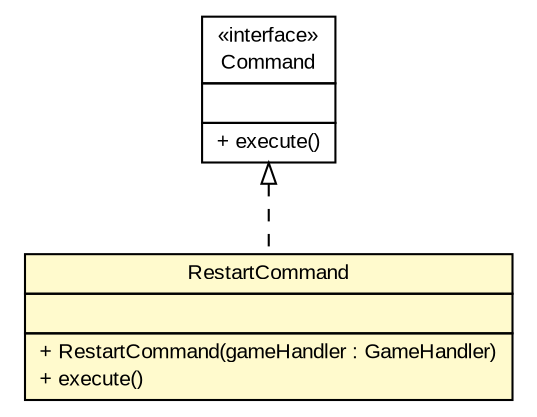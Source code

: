 #!/usr/local/bin/dot
#
# Class diagram 
# Generated by UMLGraph version R5_6 (http://www.umlgraph.org/)
#

digraph G {
	edge [fontname="arial",fontsize=10,labelfontname="arial",labelfontsize=10];
	node [fontname="arial",fontsize=10,shape=plaintext];
	nodesep=0.25;
	ranksep=0.5;
	// com.github.tilastokeskus.matertis.core.command.RestartCommand
	c3191 [label=<<table title="com.github.tilastokeskus.matertis.core.command.RestartCommand" border="0" cellborder="1" cellspacing="0" cellpadding="2" port="p" bgcolor="lemonChiffon" href="./RestartCommand.html">
		<tr><td><table border="0" cellspacing="0" cellpadding="1">
<tr><td align="center" balign="center"> RestartCommand </td></tr>
		</table></td></tr>
		<tr><td><table border="0" cellspacing="0" cellpadding="1">
<tr><td align="left" balign="left">  </td></tr>
		</table></td></tr>
		<tr><td><table border="0" cellspacing="0" cellpadding="1">
<tr><td align="left" balign="left"> + RestartCommand(gameHandler : GameHandler) </td></tr>
<tr><td align="left" balign="left"> + execute() </td></tr>
		</table></td></tr>
		</table>>, URL="./RestartCommand.html", fontname="arial", fontcolor="black", fontsize=10.0];
	// com.github.tilastokeskus.matertis.core.command.Command
	c3195 [label=<<table title="com.github.tilastokeskus.matertis.core.command.Command" border="0" cellborder="1" cellspacing="0" cellpadding="2" port="p" href="./Command.html">
		<tr><td><table border="0" cellspacing="0" cellpadding="1">
<tr><td align="center" balign="center"> &#171;interface&#187; </td></tr>
<tr><td align="center" balign="center"> Command </td></tr>
		</table></td></tr>
		<tr><td><table border="0" cellspacing="0" cellpadding="1">
<tr><td align="left" balign="left">  </td></tr>
		</table></td></tr>
		<tr><td><table border="0" cellspacing="0" cellpadding="1">
<tr><td align="left" balign="left"> + execute() </td></tr>
		</table></td></tr>
		</table>>, URL="./Command.html", fontname="arial", fontcolor="black", fontsize=10.0];
	//com.github.tilastokeskus.matertis.core.command.RestartCommand implements com.github.tilastokeskus.matertis.core.command.Command
	c3195:p -> c3191:p [dir=back,arrowtail=empty,style=dashed];
}

